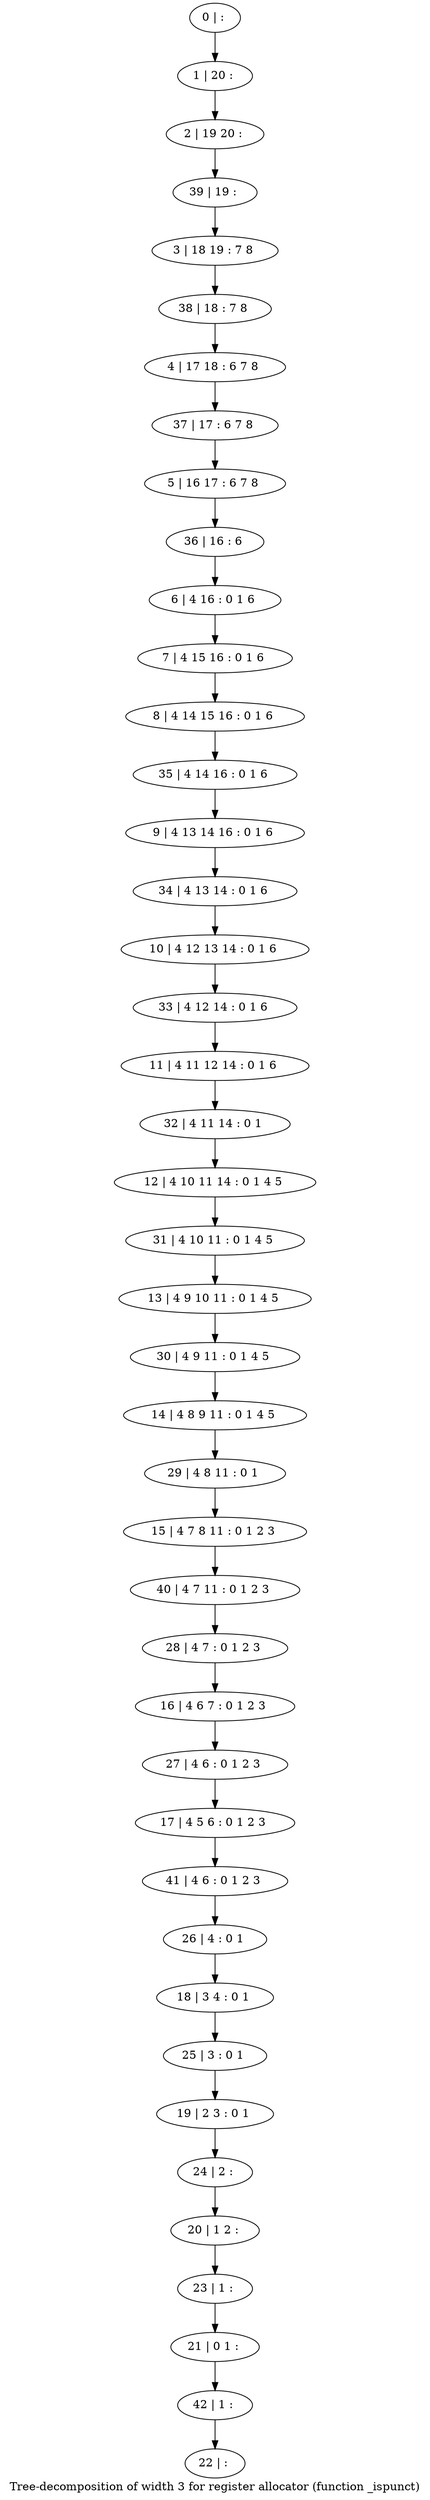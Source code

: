 digraph G {
graph [label="Tree-decomposition of width 3 for register allocator (function _ispunct)"]
0[label="0 | : "];
1[label="1 | 20 : "];
2[label="2 | 19 20 : "];
3[label="3 | 18 19 : 7 8 "];
4[label="4 | 17 18 : 6 7 8 "];
5[label="5 | 16 17 : 6 7 8 "];
6[label="6 | 4 16 : 0 1 6 "];
7[label="7 | 4 15 16 : 0 1 6 "];
8[label="8 | 4 14 15 16 : 0 1 6 "];
9[label="9 | 4 13 14 16 : 0 1 6 "];
10[label="10 | 4 12 13 14 : 0 1 6 "];
11[label="11 | 4 11 12 14 : 0 1 6 "];
12[label="12 | 4 10 11 14 : 0 1 4 5 "];
13[label="13 | 4 9 10 11 : 0 1 4 5 "];
14[label="14 | 4 8 9 11 : 0 1 4 5 "];
15[label="15 | 4 7 8 11 : 0 1 2 3 "];
16[label="16 | 4 6 7 : 0 1 2 3 "];
17[label="17 | 4 5 6 : 0 1 2 3 "];
18[label="18 | 3 4 : 0 1 "];
19[label="19 | 2 3 : 0 1 "];
20[label="20 | 1 2 : "];
21[label="21 | 0 1 : "];
22[label="22 | : "];
23[label="23 | 1 : "];
24[label="24 | 2 : "];
25[label="25 | 3 : 0 1 "];
26[label="26 | 4 : 0 1 "];
27[label="27 | 4 6 : 0 1 2 3 "];
28[label="28 | 4 7 : 0 1 2 3 "];
29[label="29 | 4 8 11 : 0 1 "];
30[label="30 | 4 9 11 : 0 1 4 5 "];
31[label="31 | 4 10 11 : 0 1 4 5 "];
32[label="32 | 4 11 14 : 0 1 "];
33[label="33 | 4 12 14 : 0 1 6 "];
34[label="34 | 4 13 14 : 0 1 6 "];
35[label="35 | 4 14 16 : 0 1 6 "];
36[label="36 | 16 : 6 "];
37[label="37 | 17 : 6 7 8 "];
38[label="38 | 18 : 7 8 "];
39[label="39 | 19 : "];
40[label="40 | 4 7 11 : 0 1 2 3 "];
41[label="41 | 4 6 : 0 1 2 3 "];
42[label="42 | 1 : "];
0->1 ;
1->2 ;
6->7 ;
7->8 ;
23->21 ;
20->23 ;
24->20 ;
19->24 ;
25->19 ;
18->25 ;
26->18 ;
27->17 ;
16->27 ;
28->16 ;
29->15 ;
14->29 ;
30->14 ;
13->30 ;
31->13 ;
12->31 ;
32->12 ;
11->32 ;
33->11 ;
10->33 ;
34->10 ;
9->34 ;
35->9 ;
8->35 ;
36->6 ;
5->36 ;
37->5 ;
4->37 ;
38->4 ;
3->38 ;
39->3 ;
2->39 ;
40->28 ;
15->40 ;
41->26 ;
17->41 ;
42->22 ;
21->42 ;
}
